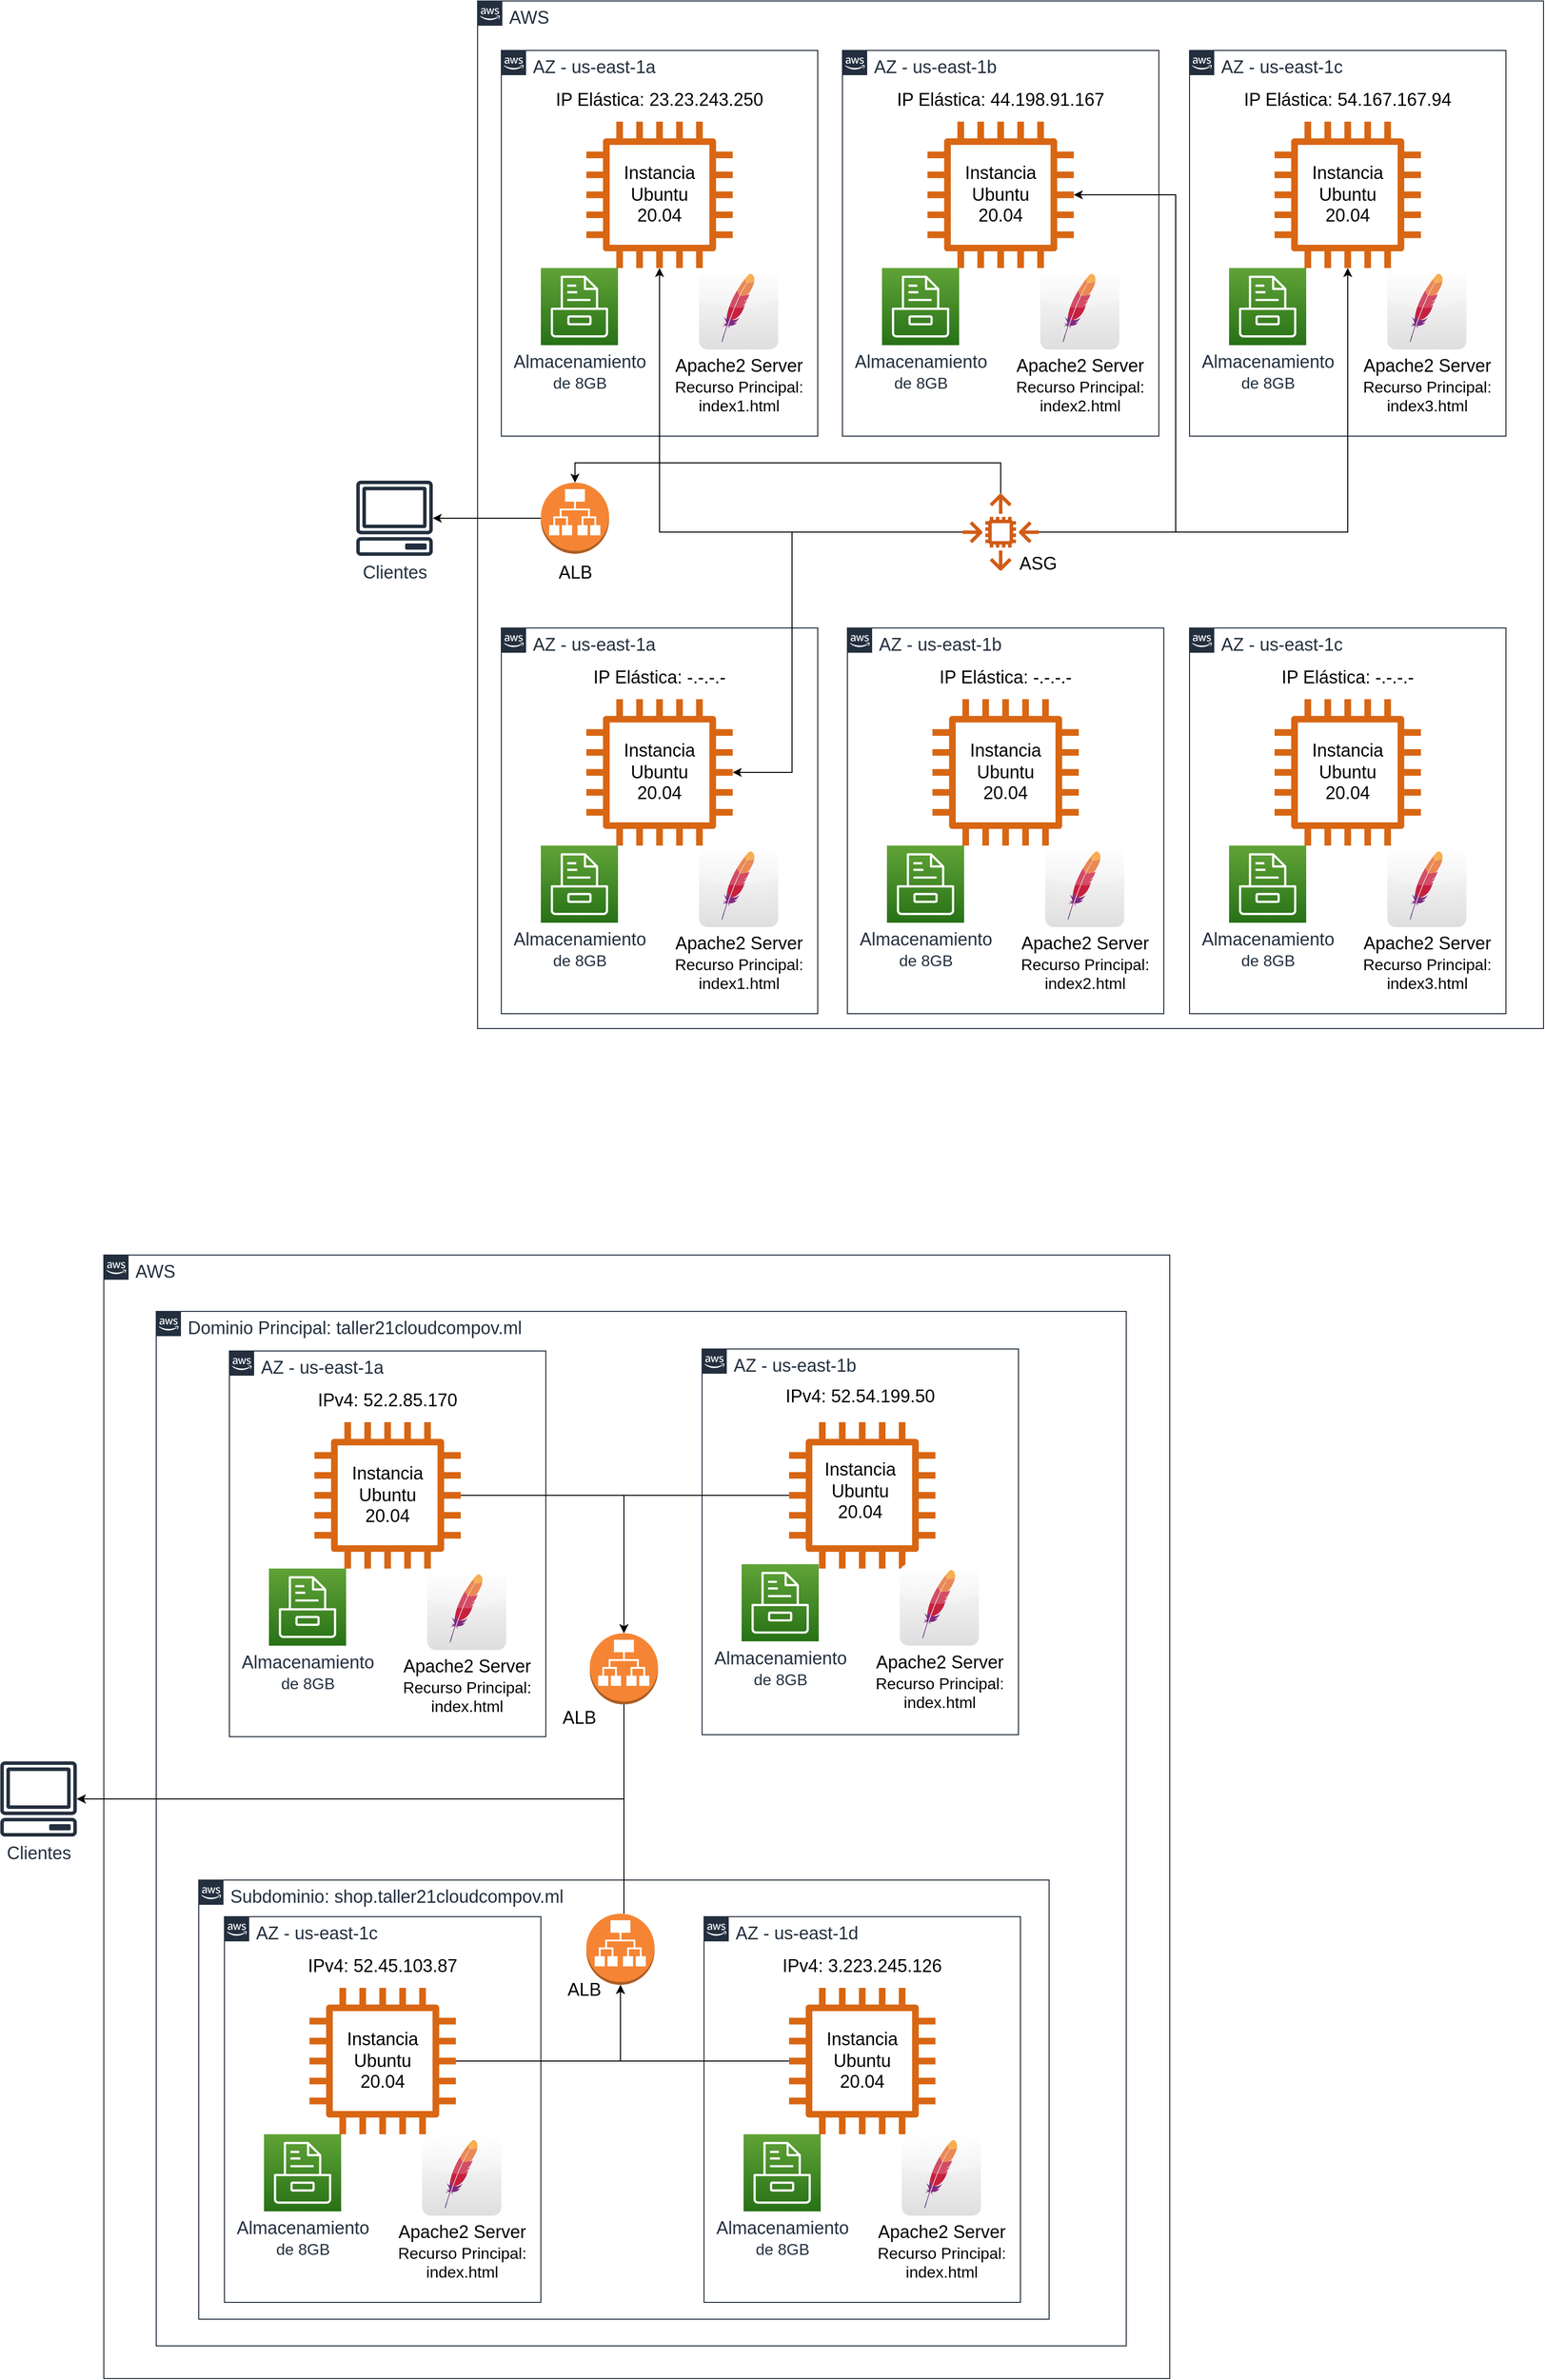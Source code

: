 <mxfile version="15.0.6" type="github">
  <diagram id="Ht1M8jgEwFfnCIfOTk4-" name="Page-1">
    <mxGraphModel dx="3364" dy="1216" grid="0" gridSize="10" guides="1" tooltips="1" connect="1" arrows="1" fold="1" page="0" pageScale="1" pageWidth="1169" pageHeight="827" math="0" shadow="0">
      <root>
        <mxCell id="0" />
        <mxCell id="1" parent="0" />
        <mxCell id="mcKpRZH_CUYjLdruapvK-27" value="&lt;font style=&quot;font-size: 18px&quot;&gt;Dominio Principal: taller21cloudcompov.ml&lt;/font&gt;" style="points=[[0,0],[0.25,0],[0.5,0],[0.75,0],[1,0],[1,0.25],[1,0.5],[1,0.75],[1,1],[0.75,1],[0.5,1],[0.25,1],[0,1],[0,0.75],[0,0.5],[0,0.25]];outlineConnect=0;gradientColor=none;html=1;whiteSpace=wrap;fontSize=12;fontStyle=0;shape=mxgraph.aws4.group;grIcon=mxgraph.aws4.group_aws_cloud_alt;strokeColor=#232F3E;fillColor=none;verticalAlign=top;align=left;spacingLeft=30;fontColor=#232F3E;dashed=0;labelBackgroundColor=#ffffff;" vertex="1" parent="1">
          <mxGeometry x="-277" y="1402" width="981" height="1046" as="geometry" />
        </mxCell>
        <mxCell id="mcKpRZH_CUYjLdruapvK-44" value="&lt;div&gt;&lt;font style=&quot;font-size: 18px&quot;&gt;AWS&lt;/font&gt;&lt;/div&gt;&lt;div&gt;&lt;br&gt;&lt;/div&gt;" style="points=[[0,0],[0.25,0],[0.5,0],[0.75,0],[1,0],[1,0.25],[1,0.5],[1,0.75],[1,1],[0.75,1],[0.5,1],[0.25,1],[0,1],[0,0.75],[0,0.5],[0,0.25]];outlineConnect=0;gradientColor=none;html=1;whiteSpace=wrap;fontSize=12;fontStyle=0;shape=mxgraph.aws4.group;grIcon=mxgraph.aws4.group_aws_cloud_alt;strokeColor=#232F3E;fillColor=none;verticalAlign=top;align=left;spacingLeft=30;fontColor=#232F3E;dashed=0;labelBackgroundColor=#ffffff;" vertex="1" parent="1">
          <mxGeometry x="-330" y="1345" width="1078" height="1136" as="geometry" />
        </mxCell>
        <mxCell id="mcKpRZH_CUYjLdruapvK-31" value="&lt;font style=&quot;font-size: 18px&quot;&gt;Subdominio: shop.taller21cloudcompov.ml&lt;/font&gt;" style="points=[[0,0],[0.25,0],[0.5,0],[0.75,0],[1,0],[1,0.25],[1,0.5],[1,0.75],[1,1],[0.75,1],[0.5,1],[0.25,1],[0,1],[0,0.75],[0,0.5],[0,0.25]];outlineConnect=0;gradientColor=none;html=1;whiteSpace=wrap;fontSize=12;fontStyle=0;shape=mxgraph.aws4.group;grIcon=mxgraph.aws4.group_aws_cloud_alt;strokeColor=#232F3E;fillColor=none;verticalAlign=top;align=left;spacingLeft=30;fontColor=#232F3E;dashed=0;labelBackgroundColor=#ffffff;" vertex="1" parent="1">
          <mxGeometry x="-234" y="1977" width="860" height="444" as="geometry" />
        </mxCell>
        <mxCell id="vKm5uXgS8-koMIw_AzAA-11" value="&lt;div&gt;&lt;font style=&quot;font-size: 18px&quot;&gt;AWS&lt;/font&gt;&lt;/div&gt;&lt;div&gt;&lt;br&gt;&lt;/div&gt;" style="points=[[0,0],[0.25,0],[0.5,0],[0.75,0],[1,0],[1,0.25],[1,0.5],[1,0.75],[1,1],[0.75,1],[0.5,1],[0.25,1],[0,1],[0,0.75],[0,0.5],[0,0.25]];outlineConnect=0;gradientColor=none;html=1;whiteSpace=wrap;fontSize=12;fontStyle=0;shape=mxgraph.aws4.group;grIcon=mxgraph.aws4.group_aws_cloud_alt;strokeColor=#232F3E;fillColor=none;verticalAlign=top;align=left;spacingLeft=30;fontColor=#232F3E;dashed=0;labelBackgroundColor=#ffffff;" parent="1" vertex="1">
          <mxGeometry x="48" y="77" width="1078" height="1039" as="geometry" />
        </mxCell>
        <mxCell id="UEzPUAAOIrF-is8g5C7q-75" value="&lt;font style=&quot;font-size: 18px&quot;&gt;AZ - us-east-1a&lt;/font&gt;" style="points=[[0,0],[0.25,0],[0.5,0],[0.75,0],[1,0],[1,0.25],[1,0.5],[1,0.75],[1,1],[0.75,1],[0.5,1],[0.25,1],[0,1],[0,0.75],[0,0.5],[0,0.25]];outlineConnect=0;gradientColor=none;html=1;whiteSpace=wrap;fontSize=12;fontStyle=0;shape=mxgraph.aws4.group;grIcon=mxgraph.aws4.group_aws_cloud_alt;strokeColor=#232F3E;fillColor=none;verticalAlign=top;align=left;spacingLeft=30;fontColor=#232F3E;dashed=0;labelBackgroundColor=#ffffff;" parent="1" vertex="1">
          <mxGeometry x="72" y="127" width="320" height="390" as="geometry" />
        </mxCell>
        <mxCell id="vKm5uXgS8-koMIw_AzAA-1" value="&lt;font style=&quot;font-size: 18px&quot;&gt;Clientes&lt;/font&gt;" style="outlineConnect=0;fontColor=#232F3E;gradientColor=none;fillColor=#232F3E;strokeColor=none;dashed=0;verticalLabelPosition=bottom;verticalAlign=top;align=center;html=1;fontSize=12;fontStyle=0;aspect=fixed;pointerEvents=1;shape=mxgraph.aws4.client;" parent="1" vertex="1">
          <mxGeometry x="-75" y="562" width="78" height="76" as="geometry" />
        </mxCell>
        <mxCell id="vKm5uXgS8-koMIw_AzAA-3" value="" style="outlineConnect=0;fontColor=#232F3E;gradientColor=none;fillColor=#D86613;strokeColor=none;dashed=0;verticalLabelPosition=bottom;verticalAlign=top;align=center;html=1;fontSize=12;fontStyle=0;aspect=fixed;pointerEvents=1;shape=mxgraph.aws4.instance2;" parent="1" vertex="1">
          <mxGeometry x="158" y="199" width="148" height="148" as="geometry" />
        </mxCell>
        <mxCell id="vKm5uXgS8-koMIw_AzAA-4" value="&lt;font style=&quot;font-size: 18px&quot;&gt;Instancia Ubuntu 20.04&lt;/font&gt;" style="text;html=1;strokeColor=none;fillColor=none;align=center;verticalAlign=middle;whiteSpace=wrap;rounded=0;" parent="1" vertex="1">
          <mxGeometry x="212" y="253" width="40" height="40" as="geometry" />
        </mxCell>
        <mxCell id="vKm5uXgS8-koMIw_AzAA-8" value="&lt;div&gt;&lt;font style=&quot;font-size: 18px&quot;&gt;Almacenamiento &lt;br&gt;&lt;/font&gt;&lt;/div&gt;&lt;div&gt;&lt;font size=&quot;3&quot;&gt;de 8GB&lt;/font&gt;&lt;/div&gt;" style="outlineConnect=0;fontColor=#232F3E;gradientColor=#60A337;gradientDirection=north;fillColor=#277116;strokeColor=#ffffff;dashed=0;verticalLabelPosition=bottom;verticalAlign=top;align=center;html=1;fontSize=12;fontStyle=0;aspect=fixed;shape=mxgraph.aws4.resourceIcon;resIcon=mxgraph.aws4.storage;" parent="1" vertex="1">
          <mxGeometry x="112" y="347" width="78" height="78" as="geometry" />
        </mxCell>
        <mxCell id="vKm5uXgS8-koMIw_AzAA-9" value="&lt;div&gt;&lt;font style=&quot;font-size: 18px&quot;&gt;Apache2 Server&lt;/font&gt;&lt;/div&gt;&lt;div&gt;&lt;font size=&quot;3&quot;&gt;Recurso Principal:&lt;/font&gt;&lt;/div&gt;&lt;div&gt;&lt;font size=&quot;3&quot;&gt;index1.html&lt;br&gt;&lt;/font&gt;&lt;/div&gt;" style="dashed=0;outlineConnect=0;html=1;align=center;labelPosition=center;verticalLabelPosition=bottom;verticalAlign=top;shape=mxgraph.webicons.apache;gradientColor=#DFDEDE" parent="1" vertex="1">
          <mxGeometry x="272" y="347" width="80" height="82.4" as="geometry" />
        </mxCell>
        <mxCell id="vKm5uXgS8-koMIw_AzAA-10" value="&lt;font style=&quot;font-size: 18px&quot;&gt;IP Elástica: 23.23.243.250&lt;/font&gt;" style="text;html=1;strokeColor=none;fillColor=none;align=center;verticalAlign=middle;whiteSpace=wrap;rounded=0;" parent="1" vertex="1">
          <mxGeometry x="102" y="167" width="260" height="20" as="geometry" />
        </mxCell>
        <mxCell id="iBHWIKw7SDquK3Wt2XqC-2" value="&lt;font style=&quot;font-size: 18px&quot;&gt;AZ - us-east-1b&lt;/font&gt;" style="points=[[0,0],[0.25,0],[0.5,0],[0.75,0],[1,0],[1,0.25],[1,0.5],[1,0.75],[1,1],[0.75,1],[0.5,1],[0.25,1],[0,1],[0,0.75],[0,0.5],[0,0.25]];outlineConnect=0;gradientColor=none;html=1;whiteSpace=wrap;fontSize=12;fontStyle=0;shape=mxgraph.aws4.group;grIcon=mxgraph.aws4.group_aws_cloud_alt;strokeColor=#232F3E;fillColor=none;verticalAlign=top;align=left;spacingLeft=30;fontColor=#232F3E;dashed=0;labelBackgroundColor=#ffffff;" parent="1" vertex="1">
          <mxGeometry x="417" y="127" width="320" height="390" as="geometry" />
        </mxCell>
        <mxCell id="iBHWIKw7SDquK3Wt2XqC-3" value="" style="outlineConnect=0;fontColor=#232F3E;gradientColor=none;fillColor=#D86613;strokeColor=none;dashed=0;verticalLabelPosition=bottom;verticalAlign=top;align=center;html=1;fontSize=12;fontStyle=0;aspect=fixed;pointerEvents=1;shape=mxgraph.aws4.instance2;" parent="1" vertex="1">
          <mxGeometry x="503" y="199" width="148" height="148" as="geometry" />
        </mxCell>
        <mxCell id="iBHWIKw7SDquK3Wt2XqC-4" value="&lt;font style=&quot;font-size: 18px&quot;&gt;Instancia Ubuntu 20.04&lt;/font&gt;" style="text;html=1;strokeColor=none;fillColor=none;align=center;verticalAlign=middle;whiteSpace=wrap;rounded=0;" parent="1" vertex="1">
          <mxGeometry x="557" y="253" width="40" height="40" as="geometry" />
        </mxCell>
        <mxCell id="iBHWIKw7SDquK3Wt2XqC-5" value="&lt;div&gt;&lt;font style=&quot;font-size: 18px&quot;&gt;Almacenamiento &lt;br&gt;&lt;/font&gt;&lt;/div&gt;&lt;div&gt;&lt;font size=&quot;3&quot;&gt;de 8GB&lt;/font&gt;&lt;/div&gt;" style="outlineConnect=0;fontColor=#232F3E;gradientColor=#60A337;gradientDirection=north;fillColor=#277116;strokeColor=#ffffff;dashed=0;verticalLabelPosition=bottom;verticalAlign=top;align=center;html=1;fontSize=12;fontStyle=0;aspect=fixed;shape=mxgraph.aws4.resourceIcon;resIcon=mxgraph.aws4.storage;" parent="1" vertex="1">
          <mxGeometry x="457" y="347" width="78" height="78" as="geometry" />
        </mxCell>
        <mxCell id="iBHWIKw7SDquK3Wt2XqC-6" value="&lt;div&gt;&lt;font style=&quot;font-size: 18px&quot;&gt;Apache2 Server&lt;/font&gt;&lt;/div&gt;&lt;div&gt;&lt;font size=&quot;3&quot;&gt;Recurso Principal:&lt;/font&gt;&lt;/div&gt;&lt;div&gt;&lt;font size=&quot;3&quot;&gt;index2.html&lt;br&gt;&lt;/font&gt;&lt;/div&gt;" style="dashed=0;outlineConnect=0;html=1;align=center;labelPosition=center;verticalLabelPosition=bottom;verticalAlign=top;shape=mxgraph.webicons.apache;gradientColor=#DFDEDE" parent="1" vertex="1">
          <mxGeometry x="617" y="347" width="80" height="82.4" as="geometry" />
        </mxCell>
        <mxCell id="iBHWIKw7SDquK3Wt2XqC-7" value="&lt;font style=&quot;font-size: 18px&quot;&gt;IP Elástica: 44.198.91.167&lt;br&gt;&lt;/font&gt;" style="text;html=1;strokeColor=none;fillColor=none;align=center;verticalAlign=middle;whiteSpace=wrap;rounded=0;" parent="1" vertex="1">
          <mxGeometry x="447" y="167" width="260" height="20" as="geometry" />
        </mxCell>
        <mxCell id="iBHWIKw7SDquK3Wt2XqC-61" style="edgeStyle=orthogonalEdgeStyle;rounded=0;orthogonalLoop=1;jettySize=auto;html=1;" parent="1" source="iBHWIKw7SDquK3Wt2XqC-9" target="vKm5uXgS8-koMIw_AzAA-1" edge="1">
          <mxGeometry relative="1" as="geometry" />
        </mxCell>
        <mxCell id="iBHWIKw7SDquK3Wt2XqC-9" value="" style="outlineConnect=0;dashed=0;verticalLabelPosition=bottom;verticalAlign=top;align=center;html=1;shape=mxgraph.aws3.application_load_balancer;fillColor=#F58534;gradientColor=none;" parent="1" vertex="1">
          <mxGeometry x="112" y="564" width="69" height="72" as="geometry" />
        </mxCell>
        <mxCell id="iBHWIKw7SDquK3Wt2XqC-13" value="&lt;font style=&quot;font-size: 18px&quot;&gt;ALB&lt;/font&gt;" style="text;html=1;strokeColor=none;fillColor=none;align=center;verticalAlign=middle;whiteSpace=wrap;rounded=0;" parent="1" vertex="1">
          <mxGeometry x="126.5" y="645" width="40" height="20" as="geometry" />
        </mxCell>
        <mxCell id="iBHWIKw7SDquK3Wt2XqC-19" value="&lt;font style=&quot;font-size: 18px&quot;&gt;AZ - us-east-1c&lt;/font&gt;" style="points=[[0,0],[0.25,0],[0.5,0],[0.75,0],[1,0],[1,0.25],[1,0.5],[1,0.75],[1,1],[0.75,1],[0.5,1],[0.25,1],[0,1],[0,0.75],[0,0.5],[0,0.25]];outlineConnect=0;gradientColor=none;html=1;whiteSpace=wrap;fontSize=12;fontStyle=0;shape=mxgraph.aws4.group;grIcon=mxgraph.aws4.group_aws_cloud_alt;strokeColor=#232F3E;fillColor=none;verticalAlign=top;align=left;spacingLeft=30;fontColor=#232F3E;dashed=0;labelBackgroundColor=#ffffff;" parent="1" vertex="1">
          <mxGeometry x="768" y="127" width="320" height="390" as="geometry" />
        </mxCell>
        <mxCell id="iBHWIKw7SDquK3Wt2XqC-20" value="" style="outlineConnect=0;fontColor=#232F3E;gradientColor=none;fillColor=#D86613;strokeColor=none;dashed=0;verticalLabelPosition=bottom;verticalAlign=top;align=center;html=1;fontSize=12;fontStyle=0;aspect=fixed;pointerEvents=1;shape=mxgraph.aws4.instance2;" parent="1" vertex="1">
          <mxGeometry x="854" y="199" width="148" height="148" as="geometry" />
        </mxCell>
        <mxCell id="iBHWIKw7SDquK3Wt2XqC-21" value="&lt;font style=&quot;font-size: 18px&quot;&gt;Instancia Ubuntu 20.04&lt;/font&gt;" style="text;html=1;strokeColor=none;fillColor=none;align=center;verticalAlign=middle;whiteSpace=wrap;rounded=0;" parent="1" vertex="1">
          <mxGeometry x="908" y="253" width="40" height="40" as="geometry" />
        </mxCell>
        <mxCell id="iBHWIKw7SDquK3Wt2XqC-22" value="&lt;div&gt;&lt;font style=&quot;font-size: 18px&quot;&gt;Almacenamiento &lt;br&gt;&lt;/font&gt;&lt;/div&gt;&lt;div&gt;&lt;font size=&quot;3&quot;&gt;de 8GB&lt;/font&gt;&lt;/div&gt;" style="outlineConnect=0;fontColor=#232F3E;gradientColor=#60A337;gradientDirection=north;fillColor=#277116;strokeColor=#ffffff;dashed=0;verticalLabelPosition=bottom;verticalAlign=top;align=center;html=1;fontSize=12;fontStyle=0;aspect=fixed;shape=mxgraph.aws4.resourceIcon;resIcon=mxgraph.aws4.storage;" parent="1" vertex="1">
          <mxGeometry x="808" y="347" width="78" height="78" as="geometry" />
        </mxCell>
        <mxCell id="iBHWIKw7SDquK3Wt2XqC-23" value="&lt;div&gt;&lt;font style=&quot;font-size: 18px&quot;&gt;Apache2 Server&lt;/font&gt;&lt;/div&gt;&lt;div&gt;&lt;font size=&quot;3&quot;&gt;Recurso Principal:&lt;/font&gt;&lt;/div&gt;&lt;div&gt;&lt;font size=&quot;3&quot;&gt;index3.html&lt;br&gt;&lt;/font&gt;&lt;/div&gt;" style="dashed=0;outlineConnect=0;html=1;align=center;labelPosition=center;verticalLabelPosition=bottom;verticalAlign=top;shape=mxgraph.webicons.apache;gradientColor=#DFDEDE" parent="1" vertex="1">
          <mxGeometry x="968" y="347" width="80" height="82.4" as="geometry" />
        </mxCell>
        <mxCell id="iBHWIKw7SDquK3Wt2XqC-24" value="&lt;font style=&quot;font-size: 18px&quot;&gt;IP Elástica: 54.167.167.94&lt;br&gt;&lt;/font&gt;" style="text;html=1;strokeColor=none;fillColor=none;align=center;verticalAlign=middle;whiteSpace=wrap;rounded=0;" parent="1" vertex="1">
          <mxGeometry x="798" y="167" width="260" height="20" as="geometry" />
        </mxCell>
        <mxCell id="iBHWIKw7SDquK3Wt2XqC-37" value="&lt;font style=&quot;font-size: 18px&quot;&gt;AZ - us-east-1a&lt;/font&gt;" style="points=[[0,0],[0.25,0],[0.5,0],[0.75,0],[1,0],[1,0.25],[1,0.5],[1,0.75],[1,1],[0.75,1],[0.5,1],[0.25,1],[0,1],[0,0.75],[0,0.5],[0,0.25]];outlineConnect=0;gradientColor=none;html=1;whiteSpace=wrap;fontSize=12;fontStyle=0;shape=mxgraph.aws4.group;grIcon=mxgraph.aws4.group_aws_cloud_alt;strokeColor=#232F3E;fillColor=none;verticalAlign=top;align=left;spacingLeft=30;fontColor=#232F3E;dashed=0;labelBackgroundColor=#ffffff;" parent="1" vertex="1">
          <mxGeometry x="72" y="711" width="320" height="390" as="geometry" />
        </mxCell>
        <mxCell id="iBHWIKw7SDquK3Wt2XqC-38" value="" style="outlineConnect=0;fontColor=#232F3E;gradientColor=none;fillColor=#D86613;strokeColor=none;dashed=0;verticalLabelPosition=bottom;verticalAlign=top;align=center;html=1;fontSize=12;fontStyle=0;aspect=fixed;pointerEvents=1;shape=mxgraph.aws4.instance2;" parent="1" vertex="1">
          <mxGeometry x="158" y="783" width="148" height="148" as="geometry" />
        </mxCell>
        <mxCell id="iBHWIKw7SDquK3Wt2XqC-39" value="&lt;font style=&quot;font-size: 18px&quot;&gt;Instancia Ubuntu 20.04&lt;/font&gt;" style="text;html=1;strokeColor=none;fillColor=none;align=center;verticalAlign=middle;whiteSpace=wrap;rounded=0;" parent="1" vertex="1">
          <mxGeometry x="212" y="837" width="40" height="40" as="geometry" />
        </mxCell>
        <mxCell id="iBHWIKw7SDquK3Wt2XqC-40" value="&lt;div&gt;&lt;font style=&quot;font-size: 18px&quot;&gt;Almacenamiento &lt;br&gt;&lt;/font&gt;&lt;/div&gt;&lt;div&gt;&lt;font size=&quot;3&quot;&gt;de 8GB&lt;/font&gt;&lt;/div&gt;" style="outlineConnect=0;fontColor=#232F3E;gradientColor=#60A337;gradientDirection=north;fillColor=#277116;strokeColor=#ffffff;dashed=0;verticalLabelPosition=bottom;verticalAlign=top;align=center;html=1;fontSize=12;fontStyle=0;aspect=fixed;shape=mxgraph.aws4.resourceIcon;resIcon=mxgraph.aws4.storage;" parent="1" vertex="1">
          <mxGeometry x="112" y="931" width="78" height="78" as="geometry" />
        </mxCell>
        <mxCell id="iBHWIKw7SDquK3Wt2XqC-41" value="&lt;div&gt;&lt;font style=&quot;font-size: 18px&quot;&gt;Apache2 Server&lt;/font&gt;&lt;/div&gt;&lt;div&gt;&lt;font size=&quot;3&quot;&gt;Recurso Principal:&lt;/font&gt;&lt;/div&gt;&lt;div&gt;&lt;font size=&quot;3&quot;&gt;index1.html&lt;br&gt;&lt;/font&gt;&lt;/div&gt;" style="dashed=0;outlineConnect=0;html=1;align=center;labelPosition=center;verticalLabelPosition=bottom;verticalAlign=top;shape=mxgraph.webicons.apache;gradientColor=#DFDEDE" parent="1" vertex="1">
          <mxGeometry x="272" y="931" width="80" height="82.4" as="geometry" />
        </mxCell>
        <mxCell id="iBHWIKw7SDquK3Wt2XqC-42" value="&lt;font style=&quot;font-size: 18px&quot;&gt;IP Elástica: -.-.-.-&lt;/font&gt;" style="text;html=1;strokeColor=none;fillColor=none;align=center;verticalAlign=middle;whiteSpace=wrap;rounded=0;" parent="1" vertex="1">
          <mxGeometry x="102" y="751" width="260" height="20" as="geometry" />
        </mxCell>
        <mxCell id="iBHWIKw7SDquK3Wt2XqC-43" value="&lt;div&gt;&lt;font style=&quot;font-size: 18px&quot;&gt;AZ - us-east-1b&lt;/font&gt;&lt;/div&gt;&lt;div&gt;&lt;font style=&quot;font-size: 18px&quot;&gt;&lt;br&gt;&lt;/font&gt;&lt;/div&gt;" style="points=[[0,0],[0.25,0],[0.5,0],[0.75,0],[1,0],[1,0.25],[1,0.5],[1,0.75],[1,1],[0.75,1],[0.5,1],[0.25,1],[0,1],[0,0.75],[0,0.5],[0,0.25]];outlineConnect=0;gradientColor=none;html=1;whiteSpace=wrap;fontSize=12;fontStyle=0;shape=mxgraph.aws4.group;grIcon=mxgraph.aws4.group_aws_cloud_alt;strokeColor=#232F3E;fillColor=none;verticalAlign=top;align=left;spacingLeft=30;fontColor=#232F3E;dashed=0;labelBackgroundColor=#ffffff;" parent="1" vertex="1">
          <mxGeometry x="422" y="711" width="320" height="390" as="geometry" />
        </mxCell>
        <mxCell id="iBHWIKw7SDquK3Wt2XqC-44" value="" style="outlineConnect=0;fontColor=#232F3E;gradientColor=none;fillColor=#D86613;strokeColor=none;dashed=0;verticalLabelPosition=bottom;verticalAlign=top;align=center;html=1;fontSize=12;fontStyle=0;aspect=fixed;pointerEvents=1;shape=mxgraph.aws4.instance2;" parent="1" vertex="1">
          <mxGeometry x="508" y="783" width="148" height="148" as="geometry" />
        </mxCell>
        <mxCell id="iBHWIKw7SDquK3Wt2XqC-45" value="&lt;font style=&quot;font-size: 18px&quot;&gt;Instancia Ubuntu 20.04&lt;/font&gt;" style="text;html=1;strokeColor=none;fillColor=none;align=center;verticalAlign=middle;whiteSpace=wrap;rounded=0;" parent="1" vertex="1">
          <mxGeometry x="562" y="837" width="40" height="40" as="geometry" />
        </mxCell>
        <mxCell id="iBHWIKw7SDquK3Wt2XqC-46" value="&lt;div&gt;&lt;font style=&quot;font-size: 18px&quot;&gt;Almacenamiento &lt;br&gt;&lt;/font&gt;&lt;/div&gt;&lt;div&gt;&lt;font size=&quot;3&quot;&gt;de 8GB&lt;/font&gt;&lt;/div&gt;" style="outlineConnect=0;fontColor=#232F3E;gradientColor=#60A337;gradientDirection=north;fillColor=#277116;strokeColor=#ffffff;dashed=0;verticalLabelPosition=bottom;verticalAlign=top;align=center;html=1;fontSize=12;fontStyle=0;aspect=fixed;shape=mxgraph.aws4.resourceIcon;resIcon=mxgraph.aws4.storage;" parent="1" vertex="1">
          <mxGeometry x="462" y="931" width="78" height="78" as="geometry" />
        </mxCell>
        <mxCell id="iBHWIKw7SDquK3Wt2XqC-47" value="&lt;div&gt;&lt;font style=&quot;font-size: 18px&quot;&gt;Apache2 Server&lt;/font&gt;&lt;/div&gt;&lt;div&gt;&lt;font size=&quot;3&quot;&gt;Recurso Principal:&lt;/font&gt;&lt;/div&gt;&lt;div&gt;&lt;font size=&quot;3&quot;&gt;index2.html&lt;br&gt;&lt;/font&gt;&lt;/div&gt;" style="dashed=0;outlineConnect=0;html=1;align=center;labelPosition=center;verticalLabelPosition=bottom;verticalAlign=top;shape=mxgraph.webicons.apache;gradientColor=#DFDEDE" parent="1" vertex="1">
          <mxGeometry x="622" y="931" width="80" height="82.4" as="geometry" />
        </mxCell>
        <mxCell id="iBHWIKw7SDquK3Wt2XqC-48" value="&lt;font style=&quot;font-size: 18px&quot;&gt;IP Elástica: &lt;/font&gt;&lt;font style=&quot;font-size: 18px&quot;&gt;&lt;font style=&quot;font-size: 18px&quot;&gt;-.-.-.-&lt;/font&gt;&lt;/font&gt;" style="text;html=1;strokeColor=none;fillColor=none;align=center;verticalAlign=middle;whiteSpace=wrap;rounded=0;" parent="1" vertex="1">
          <mxGeometry x="452" y="751" width="260" height="20" as="geometry" />
        </mxCell>
        <mxCell id="iBHWIKw7SDquK3Wt2XqC-49" value="&lt;div&gt;&lt;font style=&quot;font-size: 18px&quot;&gt;AZ - us-east-1c&lt;/font&gt;&lt;/div&gt;" style="points=[[0,0],[0.25,0],[0.5,0],[0.75,0],[1,0],[1,0.25],[1,0.5],[1,0.75],[1,1],[0.75,1],[0.5,1],[0.25,1],[0,1],[0,0.75],[0,0.5],[0,0.25]];outlineConnect=0;gradientColor=none;html=1;whiteSpace=wrap;fontSize=12;fontStyle=0;shape=mxgraph.aws4.group;grIcon=mxgraph.aws4.group_aws_cloud_alt;strokeColor=#232F3E;fillColor=none;verticalAlign=top;align=left;spacingLeft=30;fontColor=#232F3E;dashed=0;labelBackgroundColor=#ffffff;" parent="1" vertex="1">
          <mxGeometry x="768" y="711" width="320" height="390" as="geometry" />
        </mxCell>
        <mxCell id="iBHWIKw7SDquK3Wt2XqC-50" value="" style="outlineConnect=0;fontColor=#232F3E;gradientColor=none;fillColor=#D86613;strokeColor=none;dashed=0;verticalLabelPosition=bottom;verticalAlign=top;align=center;html=1;fontSize=12;fontStyle=0;aspect=fixed;pointerEvents=1;shape=mxgraph.aws4.instance2;" parent="1" vertex="1">
          <mxGeometry x="854" y="783" width="148" height="148" as="geometry" />
        </mxCell>
        <mxCell id="iBHWIKw7SDquK3Wt2XqC-51" value="&lt;font style=&quot;font-size: 18px&quot;&gt;Instancia Ubuntu 20.04&lt;/font&gt;" style="text;html=1;strokeColor=none;fillColor=none;align=center;verticalAlign=middle;whiteSpace=wrap;rounded=0;" parent="1" vertex="1">
          <mxGeometry x="908" y="837" width="40" height="40" as="geometry" />
        </mxCell>
        <mxCell id="iBHWIKw7SDquK3Wt2XqC-52" value="&lt;div&gt;&lt;font style=&quot;font-size: 18px&quot;&gt;Almacenamiento &lt;br&gt;&lt;/font&gt;&lt;/div&gt;&lt;div&gt;&lt;font size=&quot;3&quot;&gt;de 8GB&lt;/font&gt;&lt;/div&gt;" style="outlineConnect=0;fontColor=#232F3E;gradientColor=#60A337;gradientDirection=north;fillColor=#277116;strokeColor=#ffffff;dashed=0;verticalLabelPosition=bottom;verticalAlign=top;align=center;html=1;fontSize=12;fontStyle=0;aspect=fixed;shape=mxgraph.aws4.resourceIcon;resIcon=mxgraph.aws4.storage;" parent="1" vertex="1">
          <mxGeometry x="808" y="931" width="78" height="78" as="geometry" />
        </mxCell>
        <mxCell id="iBHWIKw7SDquK3Wt2XqC-53" value="&lt;div&gt;&lt;font style=&quot;font-size: 18px&quot;&gt;Apache2 Server&lt;/font&gt;&lt;/div&gt;&lt;div&gt;&lt;font size=&quot;3&quot;&gt;Recurso Principal:&lt;/font&gt;&lt;/div&gt;&lt;div&gt;&lt;font size=&quot;3&quot;&gt;index3.html&lt;br&gt;&lt;/font&gt;&lt;/div&gt;" style="dashed=0;outlineConnect=0;html=1;align=center;labelPosition=center;verticalLabelPosition=bottom;verticalAlign=top;shape=mxgraph.webicons.apache;gradientColor=#DFDEDE" parent="1" vertex="1">
          <mxGeometry x="968" y="931" width="80" height="82.4" as="geometry" />
        </mxCell>
        <mxCell id="iBHWIKw7SDquK3Wt2XqC-54" value="&lt;font style=&quot;font-size: 18px&quot;&gt;IP Elástica: &lt;/font&gt;&lt;font style=&quot;font-size: 18px&quot;&gt;&lt;font style=&quot;font-size: 18px&quot;&gt;-.-.-.-&lt;/font&gt;&lt;/font&gt;" style="text;html=1;strokeColor=none;fillColor=none;align=center;verticalAlign=middle;whiteSpace=wrap;rounded=0;" parent="1" vertex="1">
          <mxGeometry x="798" y="751" width="260" height="20" as="geometry" />
        </mxCell>
        <mxCell id="iBHWIKw7SDquK3Wt2XqC-57" style="edgeStyle=orthogonalEdgeStyle;rounded=0;orthogonalLoop=1;jettySize=auto;html=1;" parent="1" source="iBHWIKw7SDquK3Wt2XqC-55" target="iBHWIKw7SDquK3Wt2XqC-20" edge="1">
          <mxGeometry relative="1" as="geometry" />
        </mxCell>
        <mxCell id="iBHWIKw7SDquK3Wt2XqC-58" style="edgeStyle=orthogonalEdgeStyle;rounded=0;orthogonalLoop=1;jettySize=auto;html=1;" parent="1" source="iBHWIKw7SDquK3Wt2XqC-55" target="vKm5uXgS8-koMIw_AzAA-3" edge="1">
          <mxGeometry relative="1" as="geometry" />
        </mxCell>
        <mxCell id="iBHWIKw7SDquK3Wt2XqC-59" style="edgeStyle=orthogonalEdgeStyle;rounded=0;orthogonalLoop=1;jettySize=auto;html=1;" parent="1" source="iBHWIKw7SDquK3Wt2XqC-55" target="iBHWIKw7SDquK3Wt2XqC-3" edge="1">
          <mxGeometry relative="1" as="geometry">
            <Array as="points">
              <mxPoint x="754" y="614" />
              <mxPoint x="754" y="273.0" />
            </Array>
          </mxGeometry>
        </mxCell>
        <mxCell id="iBHWIKw7SDquK3Wt2XqC-60" style="edgeStyle=orthogonalEdgeStyle;rounded=0;orthogonalLoop=1;jettySize=auto;html=1;entryX=0.5;entryY=0;entryDx=0;entryDy=0;entryPerimeter=0;" parent="1" source="iBHWIKw7SDquK3Wt2XqC-55" target="iBHWIKw7SDquK3Wt2XqC-9" edge="1">
          <mxGeometry relative="1" as="geometry">
            <Array as="points">
              <mxPoint x="577" y="544" />
              <mxPoint x="146" y="544" />
            </Array>
          </mxGeometry>
        </mxCell>
        <mxCell id="iBHWIKw7SDquK3Wt2XqC-63" style="edgeStyle=orthogonalEdgeStyle;rounded=0;orthogonalLoop=1;jettySize=auto;html=1;" parent="1" source="iBHWIKw7SDquK3Wt2XqC-55" target="iBHWIKw7SDquK3Wt2XqC-38" edge="1">
          <mxGeometry relative="1" as="geometry">
            <Array as="points">
              <mxPoint x="366" y="614" />
              <mxPoint x="366" y="857" />
            </Array>
          </mxGeometry>
        </mxCell>
        <mxCell id="iBHWIKw7SDquK3Wt2XqC-55" value="" style="outlineConnect=0;fontColor=#232F3E;gradientColor=none;fillColor=#D05C17;strokeColor=none;dashed=0;verticalLabelPosition=bottom;verticalAlign=top;align=center;html=1;fontSize=12;fontStyle=0;aspect=fixed;pointerEvents=1;shape=mxgraph.aws4.auto_scaling2;" parent="1" vertex="1">
          <mxGeometry x="538" y="575" width="78" height="78" as="geometry" />
        </mxCell>
        <mxCell id="iBHWIKw7SDquK3Wt2XqC-77" value="" style="shape=image;html=1;verticalAlign=top;verticalLabelPosition=bottom;labelBackgroundColor=#ffffff;imageAspect=0;aspect=fixed;image=https://cdn4.iconfinder.com/data/icons/integral/128/arrow_points_arrow-128.png;rotation=-90;" parent="1" vertex="1">
          <mxGeometry x="140" y="548" width="141.5" height="141.5" as="geometry" />
        </mxCell>
        <mxCell id="iBHWIKw7SDquK3Wt2XqC-78" value="" style="shape=image;html=1;verticalAlign=top;verticalLabelPosition=bottom;labelBackgroundColor=#ffffff;imageAspect=0;aspect=fixed;image=https://cdn4.iconfinder.com/data/icons/integral/128/arrow_points_arrow-128.png;rotation=-90;" parent="1" vertex="1">
          <mxGeometry x="415.5" y="543.25" width="141.5" height="141.5" as="geometry" />
        </mxCell>
        <mxCell id="iBHWIKw7SDquK3Wt2XqC-79" value="" style="shape=image;html=1;verticalAlign=top;verticalLabelPosition=bottom;labelBackgroundColor=#ffffff;imageAspect=0;aspect=fixed;image=https://cdn4.iconfinder.com/data/icons/integral/128/arrow_points_arrow-128.png;rotation=-90;" parent="1" vertex="1">
          <mxGeometry x="796" y="543.25" width="141.5" height="141.5" as="geometry" />
        </mxCell>
        <mxCell id="iBHWIKw7SDquK3Wt2XqC-80" value="&lt;div&gt;&lt;font style=&quot;font-size: 18px&quot;&gt;ASG&lt;/font&gt;&lt;/div&gt;&lt;div&gt;&lt;br&gt;&lt;/div&gt;" style="text;html=1;strokeColor=none;fillColor=none;align=center;verticalAlign=middle;whiteSpace=wrap;rounded=0;" parent="1" vertex="1">
          <mxGeometry x="595" y="645" width="40" height="16" as="geometry" />
        </mxCell>
        <mxCell id="mcKpRZH_CUYjLdruapvK-3" value="&lt;font style=&quot;font-size: 18px&quot;&gt;AZ - us-east-1a&lt;/font&gt;" style="points=[[0,0],[0.25,0],[0.5,0],[0.75,0],[1,0],[1,0.25],[1,0.5],[1,0.75],[1,1],[0.75,1],[0.5,1],[0.25,1],[0,1],[0,0.75],[0,0.5],[0,0.25]];outlineConnect=0;gradientColor=none;html=1;whiteSpace=wrap;fontSize=12;fontStyle=0;shape=mxgraph.aws4.group;grIcon=mxgraph.aws4.group_aws_cloud_alt;strokeColor=#232F3E;fillColor=none;verticalAlign=top;align=left;spacingLeft=30;fontColor=#232F3E;dashed=0;labelBackgroundColor=#ffffff;" vertex="1" parent="1">
          <mxGeometry x="-203" y="1442" width="320" height="390" as="geometry" />
        </mxCell>
        <mxCell id="mcKpRZH_CUYjLdruapvK-41" style="edgeStyle=orthogonalEdgeStyle;rounded=0;orthogonalLoop=1;jettySize=auto;html=1;entryX=0.5;entryY=0;entryDx=0;entryDy=0;entryPerimeter=0;" edge="1" parent="1" source="mcKpRZH_CUYjLdruapvK-4" target="mcKpRZH_CUYjLdruapvK-32">
          <mxGeometry relative="1" as="geometry" />
        </mxCell>
        <mxCell id="mcKpRZH_CUYjLdruapvK-4" value="" style="outlineConnect=0;fontColor=#232F3E;gradientColor=none;fillColor=#D86613;strokeColor=none;dashed=0;verticalLabelPosition=bottom;verticalAlign=top;align=center;html=1;fontSize=12;fontStyle=0;aspect=fixed;pointerEvents=1;shape=mxgraph.aws4.instance2;" vertex="1" parent="1">
          <mxGeometry x="-117" y="1514" width="148" height="148" as="geometry" />
        </mxCell>
        <mxCell id="mcKpRZH_CUYjLdruapvK-5" value="&lt;font style=&quot;font-size: 18px&quot;&gt;Instancia Ubuntu 20.04&lt;/font&gt;" style="text;html=1;strokeColor=none;fillColor=none;align=center;verticalAlign=middle;whiteSpace=wrap;rounded=0;" vertex="1" parent="1">
          <mxGeometry x="-63" y="1568" width="40" height="40" as="geometry" />
        </mxCell>
        <mxCell id="mcKpRZH_CUYjLdruapvK-6" value="&lt;div&gt;&lt;font style=&quot;font-size: 18px&quot;&gt;Almacenamiento &lt;br&gt;&lt;/font&gt;&lt;/div&gt;&lt;div&gt;&lt;font size=&quot;3&quot;&gt;de 8GB&lt;/font&gt;&lt;/div&gt;" style="outlineConnect=0;fontColor=#232F3E;gradientColor=#60A337;gradientDirection=north;fillColor=#277116;strokeColor=#ffffff;dashed=0;verticalLabelPosition=bottom;verticalAlign=top;align=center;html=1;fontSize=12;fontStyle=0;aspect=fixed;shape=mxgraph.aws4.resourceIcon;resIcon=mxgraph.aws4.storage;" vertex="1" parent="1">
          <mxGeometry x="-163" y="1662" width="78" height="78" as="geometry" />
        </mxCell>
        <mxCell id="mcKpRZH_CUYjLdruapvK-7" value="&lt;div&gt;&lt;font style=&quot;font-size: 18px&quot;&gt;Apache2 Server&lt;/font&gt;&lt;/div&gt;&lt;div&gt;&lt;font size=&quot;3&quot;&gt;Recurso Principal:&lt;/font&gt;&lt;/div&gt;&lt;div&gt;&lt;font size=&quot;3&quot;&gt;index.html&lt;br&gt;&lt;/font&gt;&lt;/div&gt;" style="dashed=0;outlineConnect=0;html=1;align=center;labelPosition=center;verticalLabelPosition=bottom;verticalAlign=top;shape=mxgraph.webicons.apache;gradientColor=#DFDEDE" vertex="1" parent="1">
          <mxGeometry x="-3" y="1662" width="80" height="82.4" as="geometry" />
        </mxCell>
        <mxCell id="mcKpRZH_CUYjLdruapvK-8" value="&lt;font style=&quot;font-size: 18px&quot;&gt;IPv4: 52.2.85.170&lt;br&gt;&lt;/font&gt;" style="text;html=1;strokeColor=none;fillColor=none;align=center;verticalAlign=middle;whiteSpace=wrap;rounded=0;" vertex="1" parent="1">
          <mxGeometry x="-173" y="1482" width="260" height="20" as="geometry" />
        </mxCell>
        <mxCell id="mcKpRZH_CUYjLdruapvK-9" value="&lt;font style=&quot;font-size: 18px&quot;&gt;AZ - us-east-1b&lt;/font&gt;" style="points=[[0,0],[0.25,0],[0.5,0],[0.75,0],[1,0],[1,0.25],[1,0.5],[1,0.75],[1,1],[0.75,1],[0.5,1],[0.25,1],[0,1],[0,0.75],[0,0.5],[0,0.25]];outlineConnect=0;gradientColor=none;html=1;whiteSpace=wrap;fontSize=12;fontStyle=0;shape=mxgraph.aws4.group;grIcon=mxgraph.aws4.group_aws_cloud_alt;strokeColor=#232F3E;fillColor=none;verticalAlign=top;align=left;spacingLeft=30;fontColor=#232F3E;dashed=0;labelBackgroundColor=#ffffff;" vertex="1" parent="1">
          <mxGeometry x="275" y="1440" width="320" height="390" as="geometry" />
        </mxCell>
        <mxCell id="mcKpRZH_CUYjLdruapvK-36" style="edgeStyle=orthogonalEdgeStyle;rounded=0;orthogonalLoop=1;jettySize=auto;html=1;entryX=0.5;entryY=0;entryDx=0;entryDy=0;entryPerimeter=0;" edge="1" parent="1" source="mcKpRZH_CUYjLdruapvK-10" target="mcKpRZH_CUYjLdruapvK-32">
          <mxGeometry relative="1" as="geometry" />
        </mxCell>
        <mxCell id="mcKpRZH_CUYjLdruapvK-10" value="" style="outlineConnect=0;fontColor=#232F3E;gradientColor=none;fillColor=#D86613;strokeColor=none;dashed=0;verticalLabelPosition=bottom;verticalAlign=top;align=center;html=1;fontSize=12;fontStyle=0;aspect=fixed;pointerEvents=1;shape=mxgraph.aws4.instance2;" vertex="1" parent="1">
          <mxGeometry x="363" y="1514" width="148" height="148" as="geometry" />
        </mxCell>
        <mxCell id="mcKpRZH_CUYjLdruapvK-11" value="&lt;font style=&quot;font-size: 18px&quot;&gt;Instancia Ubuntu 20.04&lt;/font&gt;" style="text;html=1;strokeColor=none;fillColor=none;align=center;verticalAlign=middle;whiteSpace=wrap;rounded=0;" vertex="1" parent="1">
          <mxGeometry x="415" y="1563.6" width="40" height="40" as="geometry" />
        </mxCell>
        <mxCell id="mcKpRZH_CUYjLdruapvK-12" value="&lt;div&gt;&lt;font style=&quot;font-size: 18px&quot;&gt;Almacenamiento &lt;br&gt;&lt;/font&gt;&lt;/div&gt;&lt;div&gt;&lt;font size=&quot;3&quot;&gt;de 8GB&lt;/font&gt;&lt;/div&gt;" style="outlineConnect=0;fontColor=#232F3E;gradientColor=#60A337;gradientDirection=north;fillColor=#277116;strokeColor=#ffffff;dashed=0;verticalLabelPosition=bottom;verticalAlign=top;align=center;html=1;fontSize=12;fontStyle=0;aspect=fixed;shape=mxgraph.aws4.resourceIcon;resIcon=mxgraph.aws4.storage;" vertex="1" parent="1">
          <mxGeometry x="315" y="1657.6" width="78" height="78" as="geometry" />
        </mxCell>
        <mxCell id="mcKpRZH_CUYjLdruapvK-13" value="&lt;div&gt;&lt;font style=&quot;font-size: 18px&quot;&gt;Apache2 Server&lt;/font&gt;&lt;/div&gt;&lt;div&gt;&lt;font size=&quot;3&quot;&gt;Recurso Principal:&lt;/font&gt;&lt;/div&gt;&lt;div&gt;&lt;font size=&quot;3&quot;&gt;index.html&lt;br&gt;&lt;/font&gt;&lt;/div&gt;" style="dashed=0;outlineConnect=0;html=1;align=center;labelPosition=center;verticalLabelPosition=bottom;verticalAlign=top;shape=mxgraph.webicons.apache;gradientColor=#DFDEDE" vertex="1" parent="1">
          <mxGeometry x="475" y="1657.6" width="80" height="82.4" as="geometry" />
        </mxCell>
        <mxCell id="mcKpRZH_CUYjLdruapvK-14" value="&lt;font style=&quot;font-size: 18px&quot;&gt;IPv4: 52.54.199.50&lt;br&gt;&lt;/font&gt;" style="text;html=1;strokeColor=none;fillColor=none;align=center;verticalAlign=middle;whiteSpace=wrap;rounded=0;" vertex="1" parent="1">
          <mxGeometry x="305" y="1477.6" width="260" height="20" as="geometry" />
        </mxCell>
        <mxCell id="mcKpRZH_CUYjLdruapvK-15" value="&lt;font style=&quot;font-size: 18px&quot;&gt;AZ - us-east-1c&lt;/font&gt;" style="points=[[0,0],[0.25,0],[0.5,0],[0.75,0],[1,0],[1,0.25],[1,0.5],[1,0.75],[1,1],[0.75,1],[0.5,1],[0.25,1],[0,1],[0,0.75],[0,0.5],[0,0.25]];outlineConnect=0;gradientColor=none;html=1;whiteSpace=wrap;fontSize=12;fontStyle=0;shape=mxgraph.aws4.group;grIcon=mxgraph.aws4.group_aws_cloud_alt;strokeColor=#232F3E;fillColor=none;verticalAlign=top;align=left;spacingLeft=30;fontColor=#232F3E;dashed=0;labelBackgroundColor=#ffffff;" vertex="1" parent="1">
          <mxGeometry x="-208" y="2014" width="320" height="390" as="geometry" />
        </mxCell>
        <mxCell id="mcKpRZH_CUYjLdruapvK-42" style="edgeStyle=orthogonalEdgeStyle;rounded=0;orthogonalLoop=1;jettySize=auto;html=1;entryX=0.5;entryY=1;entryDx=0;entryDy=0;entryPerimeter=0;" edge="1" parent="1" source="mcKpRZH_CUYjLdruapvK-16" target="mcKpRZH_CUYjLdruapvK-34">
          <mxGeometry relative="1" as="geometry" />
        </mxCell>
        <mxCell id="mcKpRZH_CUYjLdruapvK-16" value="" style="outlineConnect=0;fontColor=#232F3E;gradientColor=none;fillColor=#D86613;strokeColor=none;dashed=0;verticalLabelPosition=bottom;verticalAlign=top;align=center;html=1;fontSize=12;fontStyle=0;aspect=fixed;pointerEvents=1;shape=mxgraph.aws4.instance2;" vertex="1" parent="1">
          <mxGeometry x="-122" y="2086" width="148" height="148" as="geometry" />
        </mxCell>
        <mxCell id="mcKpRZH_CUYjLdruapvK-17" value="&lt;font style=&quot;font-size: 18px&quot;&gt;Instancia Ubuntu 20.04&lt;/font&gt;" style="text;html=1;strokeColor=none;fillColor=none;align=center;verticalAlign=middle;whiteSpace=wrap;rounded=0;" vertex="1" parent="1">
          <mxGeometry x="-68" y="2140" width="40" height="40" as="geometry" />
        </mxCell>
        <mxCell id="mcKpRZH_CUYjLdruapvK-18" value="&lt;div&gt;&lt;font style=&quot;font-size: 18px&quot;&gt;Almacenamiento &lt;br&gt;&lt;/font&gt;&lt;/div&gt;&lt;div&gt;&lt;font size=&quot;3&quot;&gt;de 8GB&lt;/font&gt;&lt;/div&gt;" style="outlineConnect=0;fontColor=#232F3E;gradientColor=#60A337;gradientDirection=north;fillColor=#277116;strokeColor=#ffffff;dashed=0;verticalLabelPosition=bottom;verticalAlign=top;align=center;html=1;fontSize=12;fontStyle=0;aspect=fixed;shape=mxgraph.aws4.resourceIcon;resIcon=mxgraph.aws4.storage;" vertex="1" parent="1">
          <mxGeometry x="-168" y="2234" width="78" height="78" as="geometry" />
        </mxCell>
        <mxCell id="mcKpRZH_CUYjLdruapvK-19" value="&lt;div&gt;&lt;font style=&quot;font-size: 18px&quot;&gt;Apache2 Server&lt;/font&gt;&lt;/div&gt;&lt;div&gt;&lt;font size=&quot;3&quot;&gt;Recurso Principal:&lt;/font&gt;&lt;/div&gt;&lt;div&gt;&lt;font size=&quot;3&quot;&gt;index.html&lt;br&gt;&lt;/font&gt;&lt;/div&gt;" style="dashed=0;outlineConnect=0;html=1;align=center;labelPosition=center;verticalLabelPosition=bottom;verticalAlign=top;shape=mxgraph.webicons.apache;gradientColor=#DFDEDE" vertex="1" parent="1">
          <mxGeometry x="-8" y="2234" width="80" height="82.4" as="geometry" />
        </mxCell>
        <mxCell id="mcKpRZH_CUYjLdruapvK-20" value="&lt;font style=&quot;font-size: 18px&quot;&gt;IPv4: 52.45.103.87&lt;br&gt;&lt;/font&gt;" style="text;html=1;strokeColor=none;fillColor=none;align=center;verticalAlign=middle;whiteSpace=wrap;rounded=0;" vertex="1" parent="1">
          <mxGeometry x="-178" y="2054" width="260" height="20" as="geometry" />
        </mxCell>
        <mxCell id="mcKpRZH_CUYjLdruapvK-21" value="&lt;font style=&quot;font-size: 18px&quot;&gt;AZ - us-east-1d&lt;/font&gt;" style="points=[[0,0],[0.25,0],[0.5,0],[0.75,0],[1,0],[1,0.25],[1,0.5],[1,0.75],[1,1],[0.75,1],[0.5,1],[0.25,1],[0,1],[0,0.75],[0,0.5],[0,0.25]];outlineConnect=0;gradientColor=none;html=1;whiteSpace=wrap;fontSize=12;fontStyle=0;shape=mxgraph.aws4.group;grIcon=mxgraph.aws4.group_aws_cloud_alt;strokeColor=#232F3E;fillColor=none;verticalAlign=top;align=left;spacingLeft=30;fontColor=#232F3E;dashed=0;labelBackgroundColor=#ffffff;" vertex="1" parent="1">
          <mxGeometry x="277" y="2014" width="320" height="390" as="geometry" />
        </mxCell>
        <mxCell id="mcKpRZH_CUYjLdruapvK-43" style="edgeStyle=orthogonalEdgeStyle;rounded=0;orthogonalLoop=1;jettySize=auto;html=1;entryX=0.5;entryY=1;entryDx=0;entryDy=0;entryPerimeter=0;" edge="1" parent="1" source="mcKpRZH_CUYjLdruapvK-22" target="mcKpRZH_CUYjLdruapvK-34">
          <mxGeometry relative="1" as="geometry" />
        </mxCell>
        <mxCell id="mcKpRZH_CUYjLdruapvK-22" value="" style="outlineConnect=0;fontColor=#232F3E;gradientColor=none;fillColor=#D86613;strokeColor=none;dashed=0;verticalLabelPosition=bottom;verticalAlign=top;align=center;html=1;fontSize=12;fontStyle=0;aspect=fixed;pointerEvents=1;shape=mxgraph.aws4.instance2;" vertex="1" parent="1">
          <mxGeometry x="363" y="2086" width="148" height="148" as="geometry" />
        </mxCell>
        <mxCell id="mcKpRZH_CUYjLdruapvK-23" value="&lt;font style=&quot;font-size: 18px&quot;&gt;Instancia Ubuntu 20.04&lt;/font&gt;" style="text;html=1;strokeColor=none;fillColor=none;align=center;verticalAlign=middle;whiteSpace=wrap;rounded=0;" vertex="1" parent="1">
          <mxGeometry x="417" y="2140" width="40" height="40" as="geometry" />
        </mxCell>
        <mxCell id="mcKpRZH_CUYjLdruapvK-24" value="&lt;div&gt;&lt;font style=&quot;font-size: 18px&quot;&gt;Almacenamiento &lt;br&gt;&lt;/font&gt;&lt;/div&gt;&lt;div&gt;&lt;font size=&quot;3&quot;&gt;de 8GB&lt;/font&gt;&lt;/div&gt;" style="outlineConnect=0;fontColor=#232F3E;gradientColor=#60A337;gradientDirection=north;fillColor=#277116;strokeColor=#ffffff;dashed=0;verticalLabelPosition=bottom;verticalAlign=top;align=center;html=1;fontSize=12;fontStyle=0;aspect=fixed;shape=mxgraph.aws4.resourceIcon;resIcon=mxgraph.aws4.storage;" vertex="1" parent="1">
          <mxGeometry x="317" y="2234" width="78" height="78" as="geometry" />
        </mxCell>
        <mxCell id="mcKpRZH_CUYjLdruapvK-25" value="&lt;div&gt;&lt;font style=&quot;font-size: 18px&quot;&gt;Apache2 Server&lt;/font&gt;&lt;/div&gt;&lt;div&gt;&lt;font size=&quot;3&quot;&gt;Recurso Principal:&lt;/font&gt;&lt;/div&gt;&lt;div&gt;&lt;font size=&quot;3&quot;&gt;index.html&lt;br&gt;&lt;/font&gt;&lt;/div&gt;" style="dashed=0;outlineConnect=0;html=1;align=center;labelPosition=center;verticalLabelPosition=bottom;verticalAlign=top;shape=mxgraph.webicons.apache;gradientColor=#DFDEDE" vertex="1" parent="1">
          <mxGeometry x="477" y="2234" width="80" height="82.4" as="geometry" />
        </mxCell>
        <mxCell id="mcKpRZH_CUYjLdruapvK-26" value="&lt;font style=&quot;font-size: 18px&quot;&gt;IPv4: 3.223.245.126&lt;br&gt;&lt;/font&gt;" style="text;html=1;strokeColor=none;fillColor=none;align=center;verticalAlign=middle;whiteSpace=wrap;rounded=0;" vertex="1" parent="1">
          <mxGeometry x="307" y="2054" width="260" height="20" as="geometry" />
        </mxCell>
        <mxCell id="mcKpRZH_CUYjLdruapvK-52" style="edgeStyle=orthogonalEdgeStyle;rounded=0;orthogonalLoop=1;jettySize=auto;html=1;" edge="1" parent="1" source="mcKpRZH_CUYjLdruapvK-32" target="mcKpRZH_CUYjLdruapvK-45">
          <mxGeometry relative="1" as="geometry">
            <Array as="points">
              <mxPoint x="196" y="1895" />
            </Array>
          </mxGeometry>
        </mxCell>
        <mxCell id="mcKpRZH_CUYjLdruapvK-32" value="" style="outlineConnect=0;dashed=0;verticalLabelPosition=bottom;verticalAlign=top;align=center;html=1;shape=mxgraph.aws3.application_load_balancer;fillColor=#F58534;gradientColor=none;" vertex="1" parent="1">
          <mxGeometry x="161.5" y="1727.4" width="69" height="72" as="geometry" />
        </mxCell>
        <mxCell id="mcKpRZH_CUYjLdruapvK-33" value="&lt;font style=&quot;font-size: 18px&quot;&gt;ALB&lt;/font&gt;" style="text;html=1;strokeColor=none;fillColor=none;align=center;verticalAlign=middle;whiteSpace=wrap;rounded=0;" vertex="1" parent="1">
          <mxGeometry x="131" y="1803" width="40" height="20" as="geometry" />
        </mxCell>
        <mxCell id="mcKpRZH_CUYjLdruapvK-53" style="edgeStyle=orthogonalEdgeStyle;rounded=0;orthogonalLoop=1;jettySize=auto;html=1;" edge="1" parent="1" source="mcKpRZH_CUYjLdruapvK-34" target="mcKpRZH_CUYjLdruapvK-45">
          <mxGeometry relative="1" as="geometry">
            <Array as="points">
              <mxPoint x="196" y="1895" />
            </Array>
          </mxGeometry>
        </mxCell>
        <mxCell id="mcKpRZH_CUYjLdruapvK-34" value="" style="outlineConnect=0;dashed=0;verticalLabelPosition=bottom;verticalAlign=top;align=center;html=1;shape=mxgraph.aws3.application_load_balancer;fillColor=#F58534;gradientColor=none;" vertex="1" parent="1">
          <mxGeometry x="158" y="2011" width="69" height="72" as="geometry" />
        </mxCell>
        <mxCell id="mcKpRZH_CUYjLdruapvK-35" value="&lt;font style=&quot;font-size: 18px&quot;&gt;ALB&lt;/font&gt;" style="text;html=1;strokeColor=none;fillColor=none;align=center;verticalAlign=middle;whiteSpace=wrap;rounded=0;" vertex="1" parent="1">
          <mxGeometry x="136" y="2078" width="40" height="20" as="geometry" />
        </mxCell>
        <mxCell id="mcKpRZH_CUYjLdruapvK-45" value="&lt;font style=&quot;font-size: 18px&quot;&gt;Clientes&lt;/font&gt;" style="outlineConnect=0;fontColor=#232F3E;gradientColor=none;fillColor=#232F3E;strokeColor=none;dashed=0;verticalLabelPosition=bottom;verticalAlign=top;align=center;html=1;fontSize=12;fontStyle=0;aspect=fixed;pointerEvents=1;shape=mxgraph.aws4.client;" vertex="1" parent="1">
          <mxGeometry x="-435" y="1857" width="78" height="76" as="geometry" />
        </mxCell>
      </root>
    </mxGraphModel>
  </diagram>
</mxfile>
